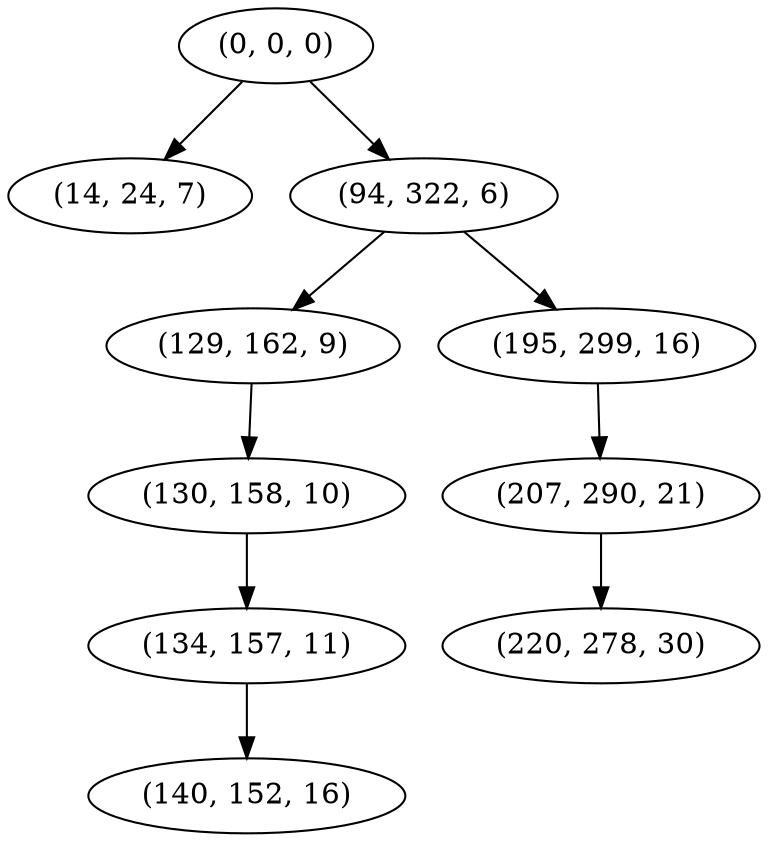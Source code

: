digraph tree {
    "(0, 0, 0)";
    "(14, 24, 7)";
    "(94, 322, 6)";
    "(129, 162, 9)";
    "(130, 158, 10)";
    "(134, 157, 11)";
    "(140, 152, 16)";
    "(195, 299, 16)";
    "(207, 290, 21)";
    "(220, 278, 30)";
    "(0, 0, 0)" -> "(14, 24, 7)";
    "(0, 0, 0)" -> "(94, 322, 6)";
    "(94, 322, 6)" -> "(129, 162, 9)";
    "(94, 322, 6)" -> "(195, 299, 16)";
    "(129, 162, 9)" -> "(130, 158, 10)";
    "(130, 158, 10)" -> "(134, 157, 11)";
    "(134, 157, 11)" -> "(140, 152, 16)";
    "(195, 299, 16)" -> "(207, 290, 21)";
    "(207, 290, 21)" -> "(220, 278, 30)";
}
